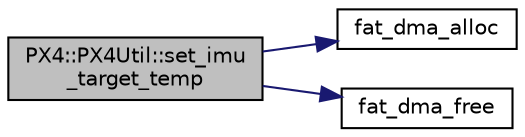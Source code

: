 digraph "PX4::PX4Util::set_imu_target_temp"
{
 // INTERACTIVE_SVG=YES
  edge [fontname="Helvetica",fontsize="10",labelfontname="Helvetica",labelfontsize="10"];
  node [fontname="Helvetica",fontsize="10",shape=record];
  rankdir="LR";
  Node1 [label="PX4::PX4Util::set_imu\l_target_temp",height=0.2,width=0.4,color="black", fillcolor="grey75", style="filled", fontcolor="black"];
  Node1 -> Node2 [color="midnightblue",fontsize="10",style="solid",fontname="Helvetica"];
  Node2 [label="fat_dma_alloc",height=0.2,width=0.4,color="black", fillcolor="white", style="filled",URL="$PX4_2Util_8cpp.html#a2fdf01c9a16737849c7660b2f0019201"];
  Node1 -> Node3 [color="midnightblue",fontsize="10",style="solid",fontname="Helvetica"];
  Node3 [label="fat_dma_free",height=0.2,width=0.4,color="black", fillcolor="white", style="filled",URL="$PX4_2Util_8cpp.html#ad5ee868eab03736e0549a8bdd2ed956f"];
}
